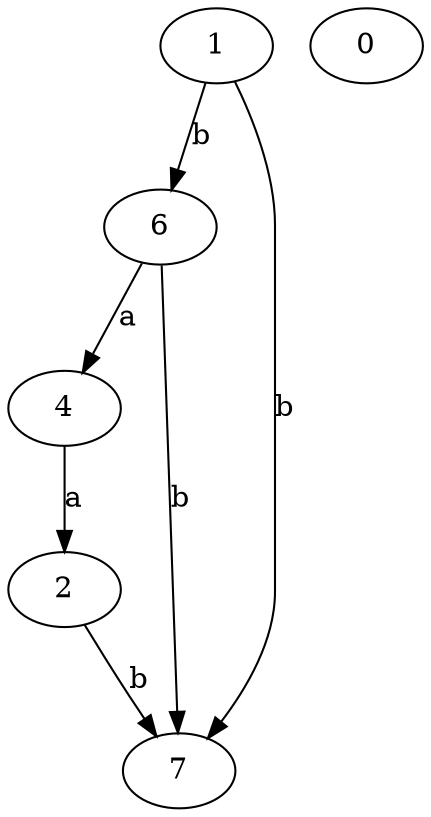 strict digraph  {
2;
4;
6;
7;
0;
1;
2 -> 7  [label=b];
4 -> 2  [label=a];
6 -> 4  [label=a];
6 -> 7  [label=b];
1 -> 6  [label=b];
1 -> 7  [label=b];
}
